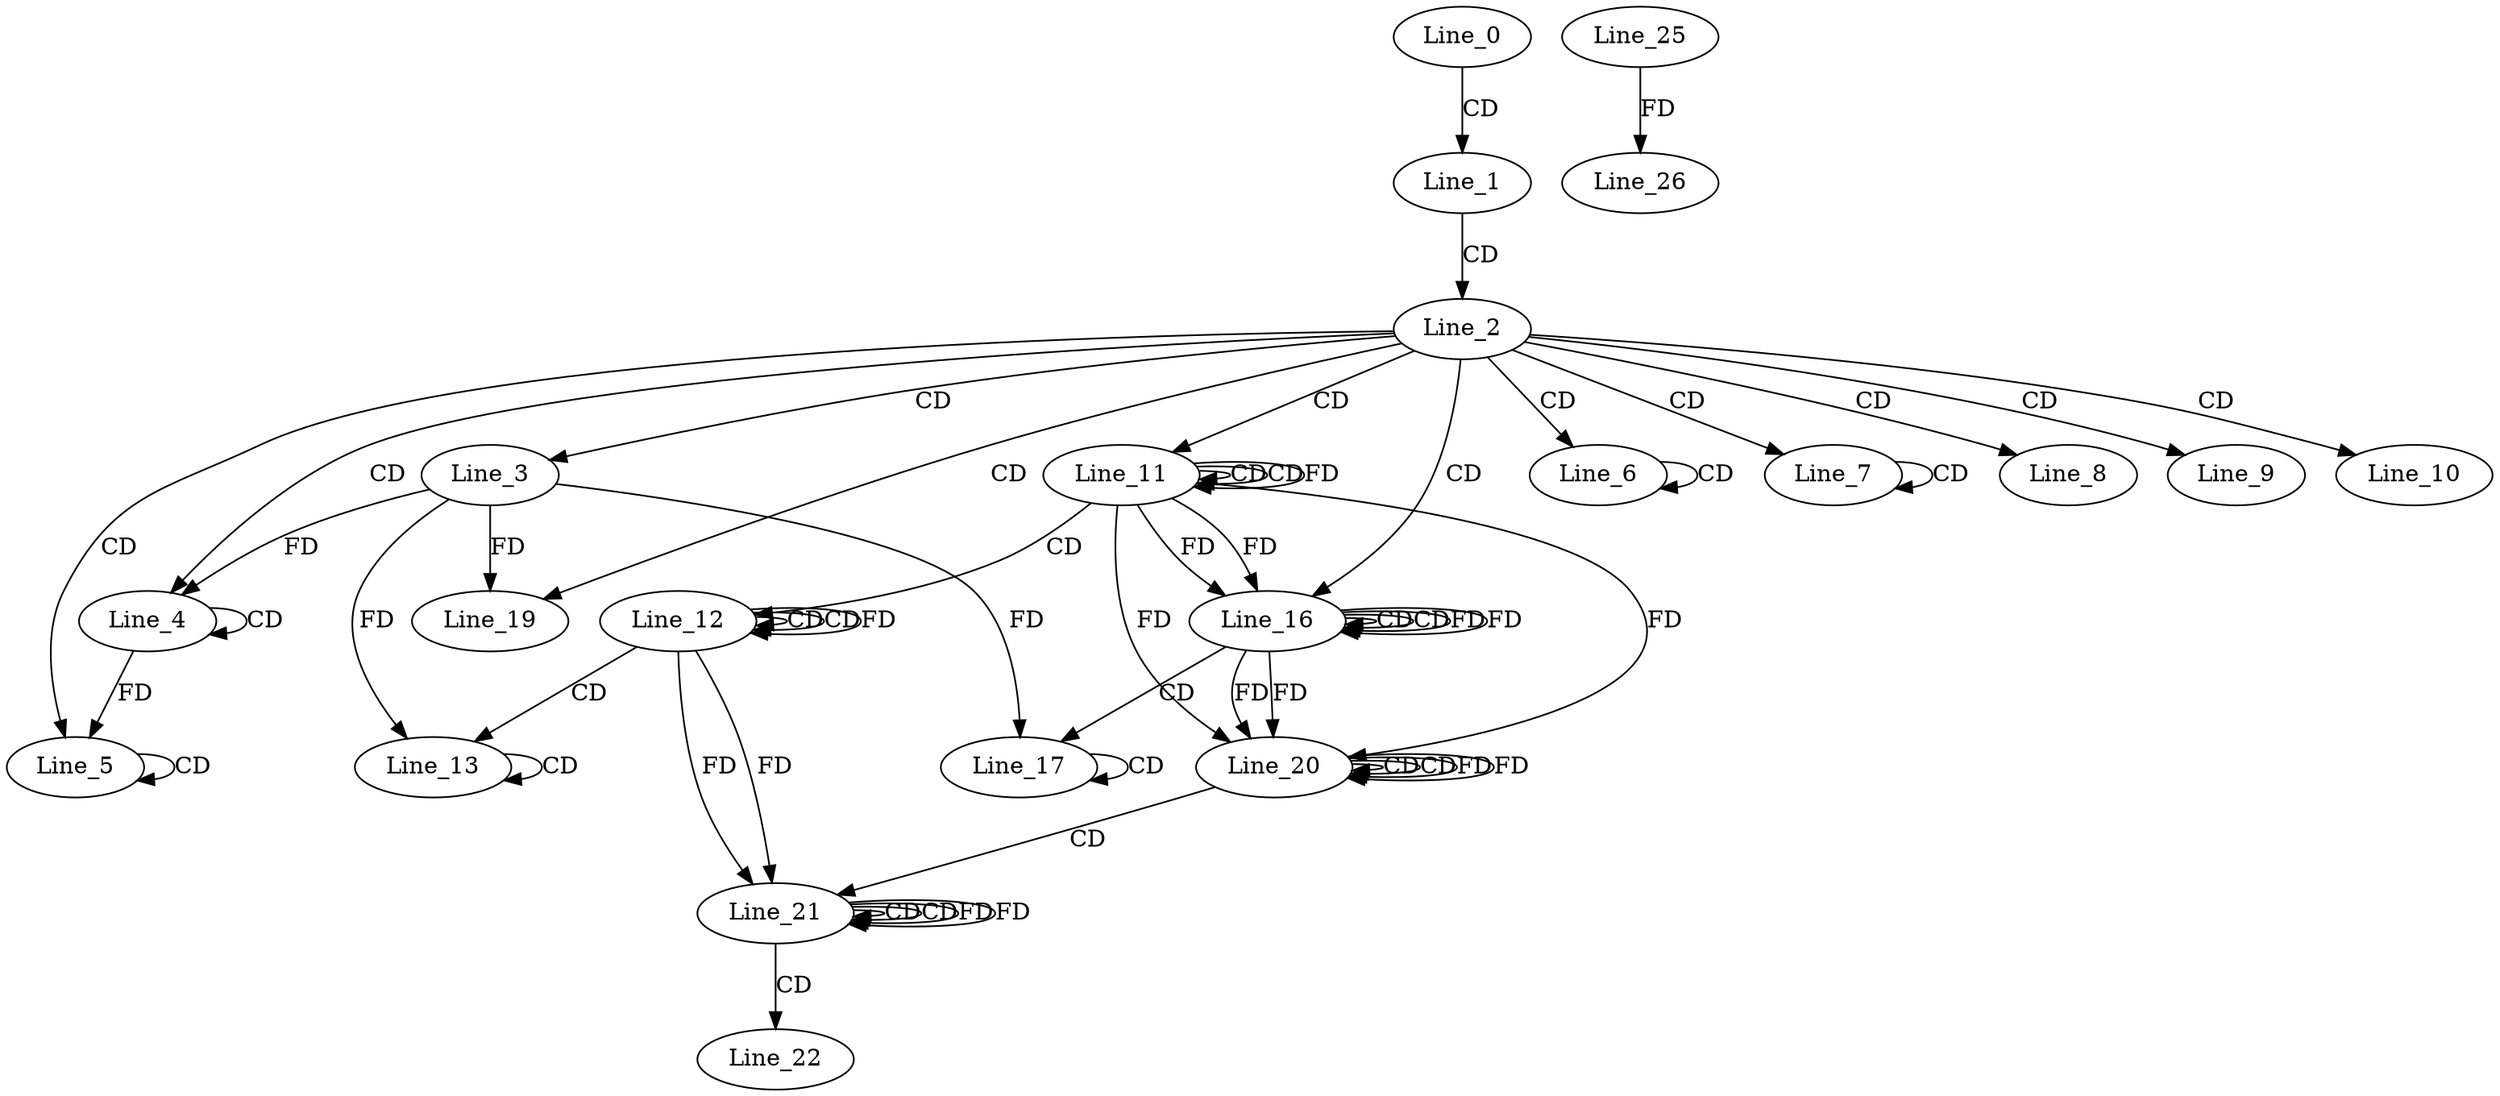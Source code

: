 digraph G {
  Line_0;
  Line_1;
  Line_2;
  Line_3;
  Line_4;
  Line_4;
  Line_5;
  Line_5;
  Line_6;
  Line_6;
  Line_7;
  Line_7;
  Line_8;
  Line_9;
  Line_10;
  Line_11;
  Line_11;
  Line_11;
  Line_12;
  Line_12;
  Line_12;
  Line_13;
  Line_13;
  Line_16;
  Line_16;
  Line_16;
  Line_17;
  Line_17;
  Line_19;
  Line_20;
  Line_20;
  Line_20;
  Line_21;
  Line_21;
  Line_21;
  Line_22;
  Line_25;
  Line_26;
  Line_0 -> Line_1 [ label="CD" ];
  Line_1 -> Line_2 [ label="CD" ];
  Line_2 -> Line_3 [ label="CD" ];
  Line_2 -> Line_4 [ label="CD" ];
  Line_4 -> Line_4 [ label="CD" ];
  Line_3 -> Line_4 [ label="FD" ];
  Line_2 -> Line_5 [ label="CD" ];
  Line_5 -> Line_5 [ label="CD" ];
  Line_4 -> Line_5 [ label="FD" ];
  Line_2 -> Line_6 [ label="CD" ];
  Line_6 -> Line_6 [ label="CD" ];
  Line_2 -> Line_7 [ label="CD" ];
  Line_7 -> Line_7 [ label="CD" ];
  Line_2 -> Line_8 [ label="CD" ];
  Line_2 -> Line_9 [ label="CD" ];
  Line_2 -> Line_10 [ label="CD" ];
  Line_2 -> Line_11 [ label="CD" ];
  Line_11 -> Line_11 [ label="CD" ];
  Line_11 -> Line_11 [ label="CD" ];
  Line_11 -> Line_11 [ label="FD" ];
  Line_11 -> Line_12 [ label="CD" ];
  Line_12 -> Line_12 [ label="CD" ];
  Line_12 -> Line_12 [ label="CD" ];
  Line_12 -> Line_12 [ label="FD" ];
  Line_12 -> Line_13 [ label="CD" ];
  Line_13 -> Line_13 [ label="CD" ];
  Line_3 -> Line_13 [ label="FD" ];
  Line_2 -> Line_16 [ label="CD" ];
  Line_16 -> Line_16 [ label="CD" ];
  Line_11 -> Line_16 [ label="FD" ];
  Line_16 -> Line_16 [ label="CD" ];
  Line_16 -> Line_16 [ label="FD" ];
  Line_11 -> Line_16 [ label="FD" ];
  Line_16 -> Line_17 [ label="CD" ];
  Line_17 -> Line_17 [ label="CD" ];
  Line_3 -> Line_17 [ label="FD" ];
  Line_2 -> Line_19 [ label="CD" ];
  Line_3 -> Line_19 [ label="FD" ];
  Line_20 -> Line_20 [ label="CD" ];
  Line_16 -> Line_20 [ label="FD" ];
  Line_11 -> Line_20 [ label="FD" ];
  Line_20 -> Line_20 [ label="CD" ];
  Line_20 -> Line_20 [ label="FD" ];
  Line_16 -> Line_20 [ label="FD" ];
  Line_11 -> Line_20 [ label="FD" ];
  Line_20 -> Line_21 [ label="CD" ];
  Line_21 -> Line_21 [ label="CD" ];
  Line_12 -> Line_21 [ label="FD" ];
  Line_21 -> Line_21 [ label="CD" ];
  Line_21 -> Line_21 [ label="FD" ];
  Line_12 -> Line_21 [ label="FD" ];
  Line_21 -> Line_22 [ label="CD" ];
  Line_25 -> Line_26 [ label="FD" ];
  Line_16 -> Line_16 [ label="FD" ];
  Line_20 -> Line_20 [ label="FD" ];
  Line_21 -> Line_21 [ label="FD" ];
}
